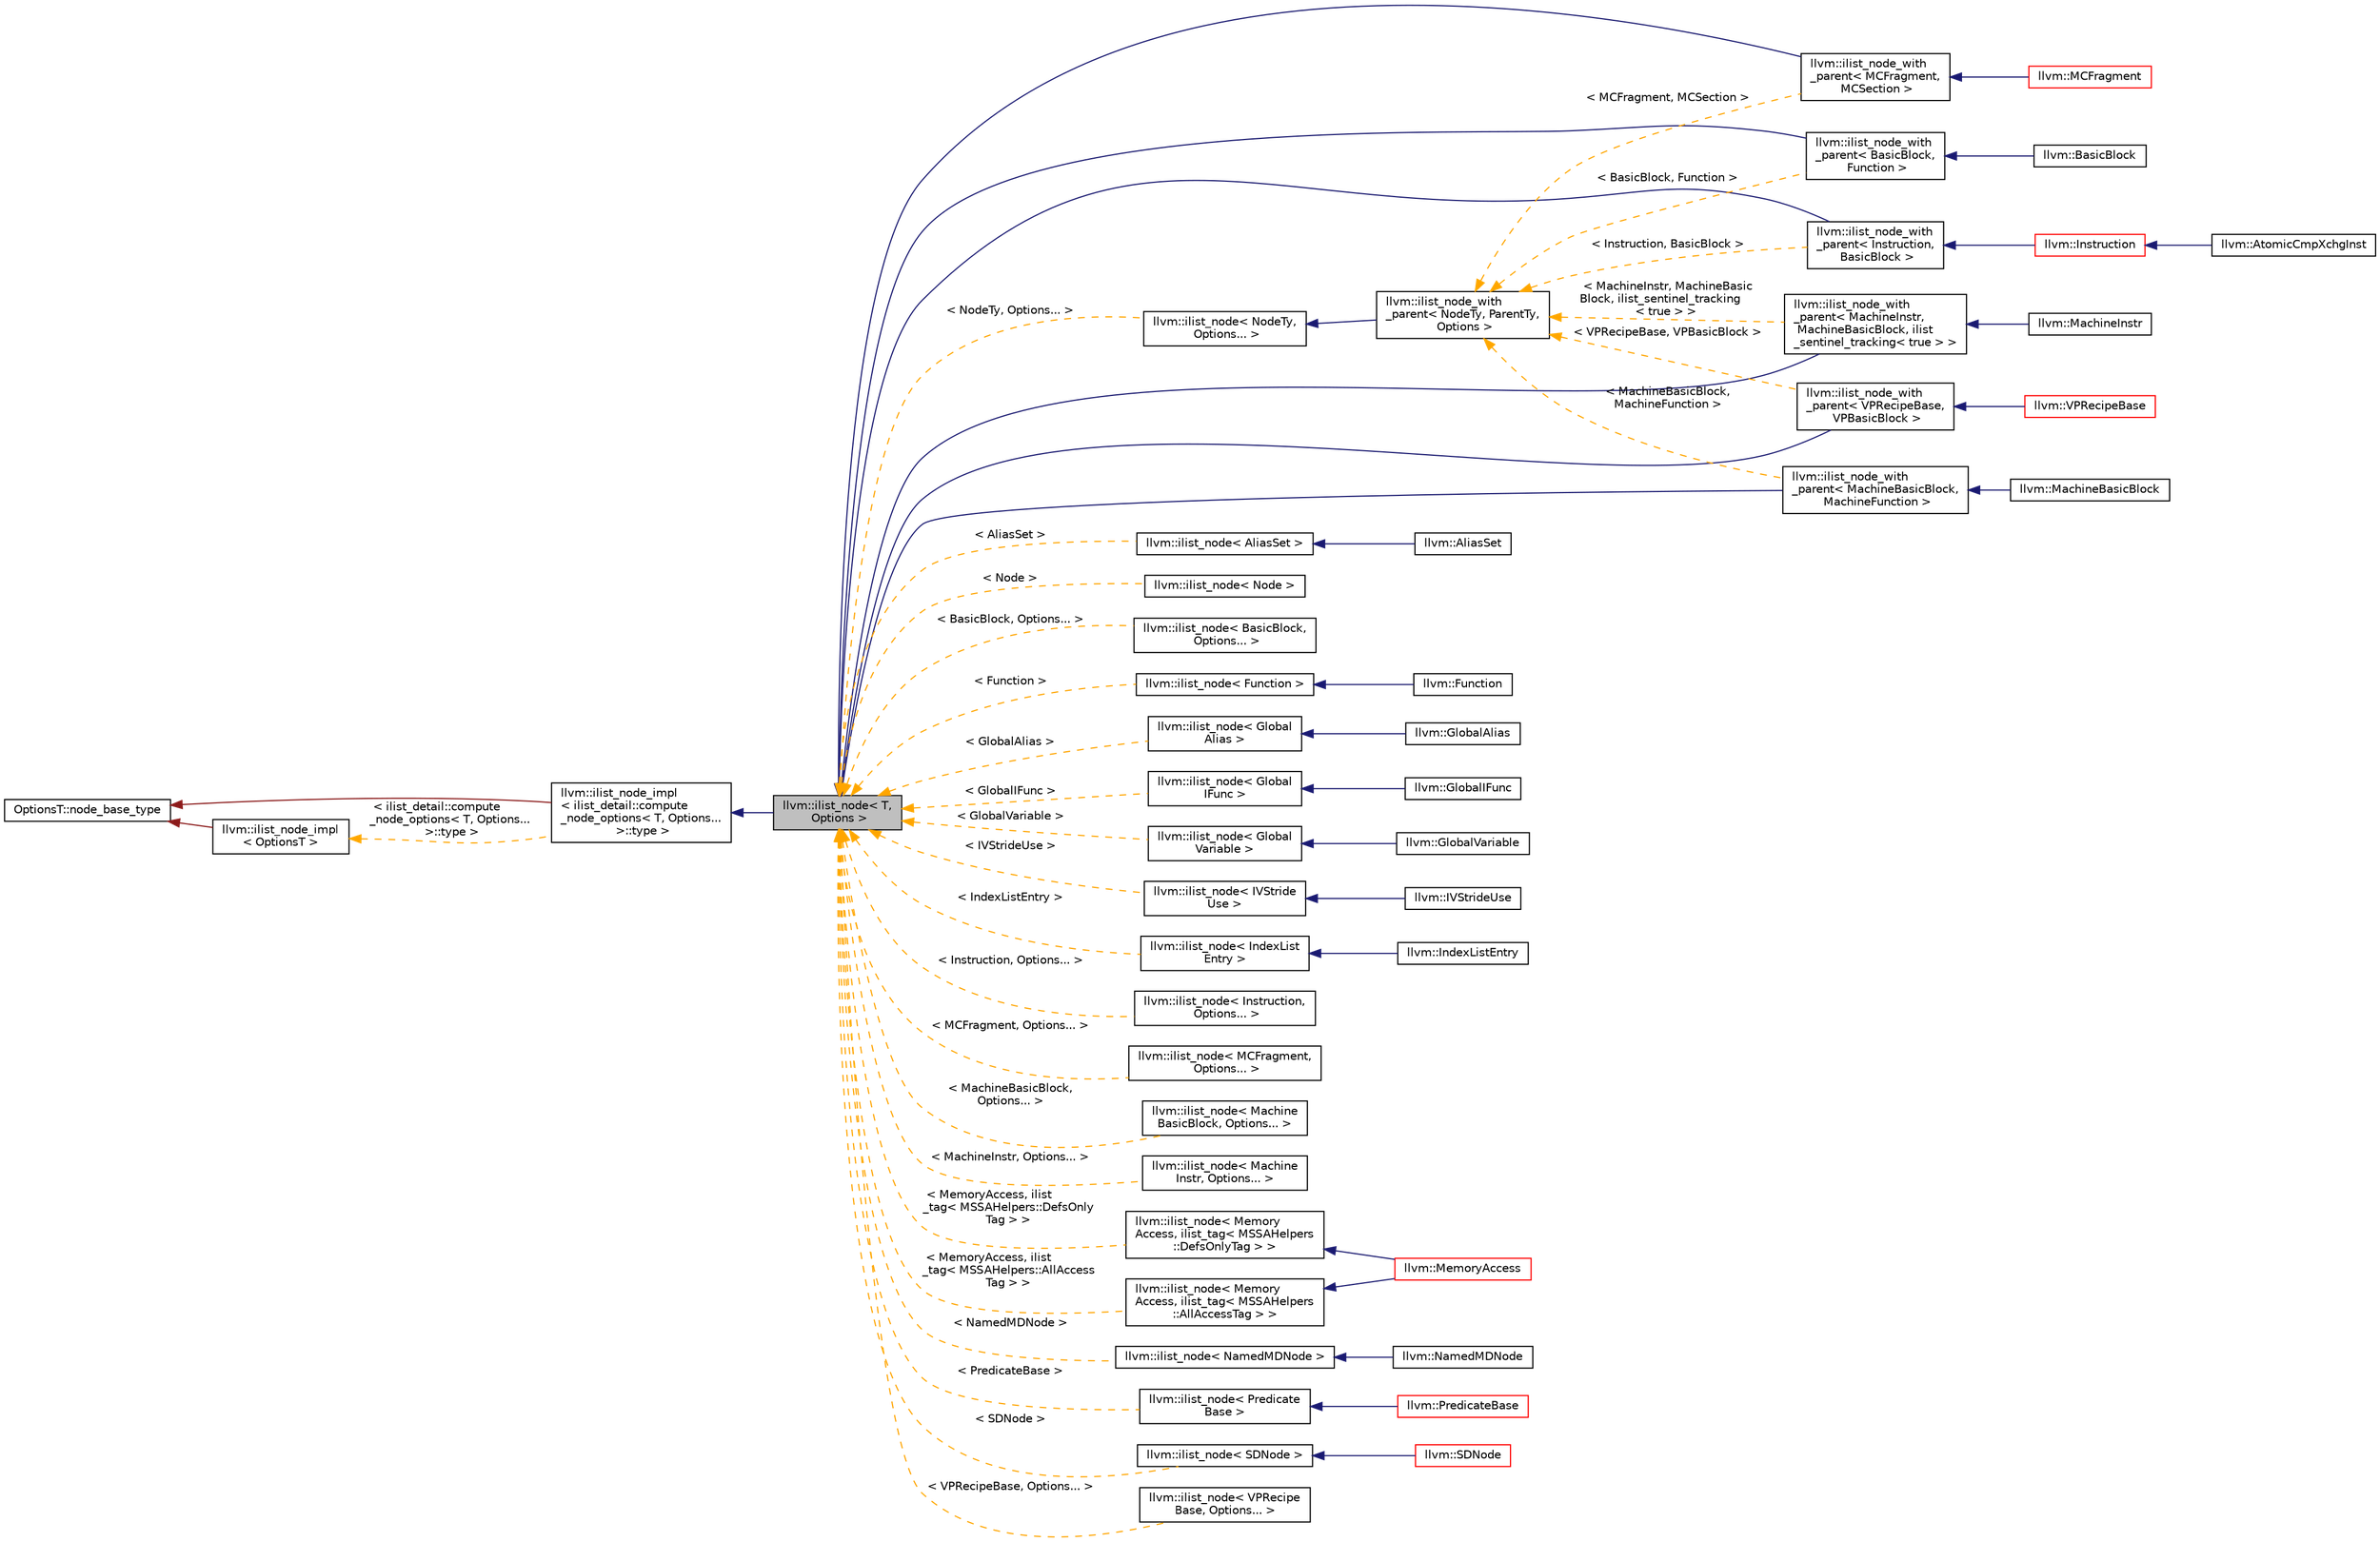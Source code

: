 digraph "llvm::ilist_node&lt; T, Options &gt;"
{
 // LATEX_PDF_SIZE
  bgcolor="transparent";
  edge [fontname="Helvetica",fontsize="10",labelfontname="Helvetica",labelfontsize="10"];
  node [fontname="Helvetica",fontsize="10",shape="box"];
  rankdir="LR";
  Node1 [label="llvm::ilist_node\< T,\l Options \>",height=0.2,width=0.4,color="black", fillcolor="grey75", style="filled", fontcolor="black",tooltip=" "];
  Node2 -> Node1 [dir="back",color="midnightblue",fontsize="10",style="solid",fontname="Helvetica"];
  Node2 [label="llvm::ilist_node_impl\l\< ilist_detail::compute\l_node_options\< T, Options...\l \>::type \>",height=0.2,width=0.4,color="black",URL="$classllvm_1_1ilist__node__impl.html",tooltip=" "];
  Node3 -> Node2 [dir="back",color="firebrick4",fontsize="10",style="solid",fontname="Helvetica"];
  Node3 [label="OptionsT::node_base_type",height=0.2,width=0.4,color="black",tooltip=" "];
  Node4 -> Node2 [dir="back",color="orange",fontsize="10",style="dashed",label=" \< ilist_detail::compute\l_node_options\< T, Options...\l \>::type \>" ,fontname="Helvetica"];
  Node4 [label="llvm::ilist_node_impl\l\< OptionsT \>",height=0.2,width=0.4,color="black",URL="$classllvm_1_1ilist__node__impl.html",tooltip="Implementation for an ilist node."];
  Node3 -> Node4 [dir="back",color="firebrick4",fontsize="10",style="solid",fontname="Helvetica"];
  Node1 -> Node5 [dir="back",color="midnightblue",fontsize="10",style="solid",fontname="Helvetica"];
  Node5 [label="llvm::ilist_node_with\l_parent\< BasicBlock,\l Function \>",height=0.2,width=0.4,color="black",URL="$classllvm_1_1ilist__node__with__parent.html",tooltip=" "];
  Node5 -> Node6 [dir="back",color="midnightblue",fontsize="10",style="solid",fontname="Helvetica"];
  Node6 [label="llvm::BasicBlock",height=0.2,width=0.4,color="black",URL="$classllvm_1_1BasicBlock.html",tooltip="LLVM Basic Block Representation."];
  Node1 -> Node7 [dir="back",color="midnightblue",fontsize="10",style="solid",fontname="Helvetica"];
  Node7 [label="llvm::ilist_node_with\l_parent\< Instruction,\l BasicBlock \>",height=0.2,width=0.4,color="black",URL="$classllvm_1_1ilist__node__with__parent.html",tooltip=" "];
  Node7 -> Node8 [dir="back",color="midnightblue",fontsize="10",style="solid",fontname="Helvetica"];
  Node8 [label="llvm::Instruction",height=0.2,width=0.4,color="red",URL="$classllvm_1_1Instruction.html",tooltip=" "];
  Node8 -> Node9 [dir="back",color="midnightblue",fontsize="10",style="solid",fontname="Helvetica"];
  Node9 [label="llvm::AtomicCmpXchgInst",height=0.2,width=0.4,color="black",URL="$classllvm_1_1AtomicCmpXchgInst.html",tooltip="An instruction that atomically checks whether a specified value is in a memory location,..."];
  Node1 -> Node117 [dir="back",color="midnightblue",fontsize="10",style="solid",fontname="Helvetica"];
  Node117 [label="llvm::ilist_node_with\l_parent\< MCFragment,\l MCSection \>",height=0.2,width=0.4,color="black",URL="$classllvm_1_1ilist__node__with__parent.html",tooltip=" "];
  Node117 -> Node118 [dir="back",color="midnightblue",fontsize="10",style="solid",fontname="Helvetica"];
  Node118 [label="llvm::MCFragment",height=0.2,width=0.4,color="red",URL="$classllvm_1_1MCFragment.html",tooltip=" "];
  Node1 -> Node139 [dir="back",color="midnightblue",fontsize="10",style="solid",fontname="Helvetica"];
  Node139 [label="llvm::ilist_node_with\l_parent\< MachineBasicBlock,\l MachineFunction \>",height=0.2,width=0.4,color="black",URL="$classllvm_1_1ilist__node__with__parent.html",tooltip=" "];
  Node139 -> Node140 [dir="back",color="midnightblue",fontsize="10",style="solid",fontname="Helvetica"];
  Node140 [label="llvm::MachineBasicBlock",height=0.2,width=0.4,color="black",URL="$classllvm_1_1MachineBasicBlock.html",tooltip=" "];
  Node1 -> Node141 [dir="back",color="midnightblue",fontsize="10",style="solid",fontname="Helvetica"];
  Node141 [label="llvm::ilist_node_with\l_parent\< MachineInstr,\l MachineBasicBlock, ilist\l_sentinel_tracking\< true \> \>",height=0.2,width=0.4,color="black",URL="$classllvm_1_1ilist__node__with__parent.html",tooltip=" "];
  Node141 -> Node142 [dir="back",color="midnightblue",fontsize="10",style="solid",fontname="Helvetica"];
  Node142 [label="llvm::MachineInstr",height=0.2,width=0.4,color="black",URL="$classllvm_1_1MachineInstr.html",tooltip="Representation of each machine instruction."];
  Node1 -> Node143 [dir="back",color="midnightblue",fontsize="10",style="solid",fontname="Helvetica"];
  Node143 [label="llvm::ilist_node_with\l_parent\< VPRecipeBase,\l VPBasicBlock \>",height=0.2,width=0.4,color="black",URL="$classllvm_1_1ilist__node__with__parent.html",tooltip=" "];
  Node143 -> Node144 [dir="back",color="midnightblue",fontsize="10",style="solid",fontname="Helvetica"];
  Node144 [label="llvm::VPRecipeBase",height=0.2,width=0.4,color="red",URL="$classllvm_1_1VPRecipeBase.html",tooltip="VPRecipeBase is a base class modeling a sequence of one or more output IR instructions."];
  Node1 -> Node155 [dir="back",color="orange",fontsize="10",style="dashed",label=" \< AliasSet \>" ,fontname="Helvetica"];
  Node155 [label="llvm::ilist_node\< AliasSet \>",height=0.2,width=0.4,color="black",URL="$classllvm_1_1ilist__node.html",tooltip=" "];
  Node155 -> Node156 [dir="back",color="midnightblue",fontsize="10",style="solid",fontname="Helvetica"];
  Node156 [label="llvm::AliasSet",height=0.2,width=0.4,color="black",URL="$classllvm_1_1AliasSet.html",tooltip=" "];
  Node1 -> Node157 [dir="back",color="orange",fontsize="10",style="dashed",label=" \< Node \>" ,fontname="Helvetica"];
  Node157 [label="llvm::ilist_node\< Node \>",height=0.2,width=0.4,color="black",URL="$classllvm_1_1ilist__node.html",tooltip=" "];
  Node1 -> Node158 [dir="back",color="orange",fontsize="10",style="dashed",label=" \< BasicBlock, Options... \>" ,fontname="Helvetica"];
  Node158 [label="llvm::ilist_node\< BasicBlock,\l Options... \>",height=0.2,width=0.4,color="black",URL="$classllvm_1_1ilist__node.html",tooltip=" "];
  Node1 -> Node159 [dir="back",color="orange",fontsize="10",style="dashed",label=" \< Function \>" ,fontname="Helvetica"];
  Node159 [label="llvm::ilist_node\< Function \>",height=0.2,width=0.4,color="black",URL="$classllvm_1_1ilist__node.html",tooltip=" "];
  Node159 -> Node160 [dir="back",color="midnightblue",fontsize="10",style="solid",fontname="Helvetica"];
  Node160 [label="llvm::Function",height=0.2,width=0.4,color="black",URL="$classllvm_1_1Function.html",tooltip=" "];
  Node1 -> Node161 [dir="back",color="orange",fontsize="10",style="dashed",label=" \< GlobalAlias \>" ,fontname="Helvetica"];
  Node161 [label="llvm::ilist_node\< Global\lAlias \>",height=0.2,width=0.4,color="black",URL="$classllvm_1_1ilist__node.html",tooltip=" "];
  Node161 -> Node162 [dir="back",color="midnightblue",fontsize="10",style="solid",fontname="Helvetica"];
  Node162 [label="llvm::GlobalAlias",height=0.2,width=0.4,color="black",URL="$classllvm_1_1GlobalAlias.html",tooltip=" "];
  Node1 -> Node163 [dir="back",color="orange",fontsize="10",style="dashed",label=" \< GlobalIFunc \>" ,fontname="Helvetica"];
  Node163 [label="llvm::ilist_node\< Global\lIFunc \>",height=0.2,width=0.4,color="black",URL="$classllvm_1_1ilist__node.html",tooltip=" "];
  Node163 -> Node164 [dir="back",color="midnightblue",fontsize="10",style="solid",fontname="Helvetica"];
  Node164 [label="llvm::GlobalIFunc",height=0.2,width=0.4,color="black",URL="$classllvm_1_1GlobalIFunc.html",tooltip=" "];
  Node1 -> Node165 [dir="back",color="orange",fontsize="10",style="dashed",label=" \< GlobalVariable \>" ,fontname="Helvetica"];
  Node165 [label="llvm::ilist_node\< Global\lVariable \>",height=0.2,width=0.4,color="black",URL="$classllvm_1_1ilist__node.html",tooltip=" "];
  Node165 -> Node166 [dir="back",color="midnightblue",fontsize="10",style="solid",fontname="Helvetica"];
  Node166 [label="llvm::GlobalVariable",height=0.2,width=0.4,color="black",URL="$classllvm_1_1GlobalVariable.html",tooltip=" "];
  Node1 -> Node167 [dir="back",color="orange",fontsize="10",style="dashed",label=" \< IVStrideUse \>" ,fontname="Helvetica"];
  Node167 [label="llvm::ilist_node\< IVStride\lUse \>",height=0.2,width=0.4,color="black",URL="$classllvm_1_1ilist__node.html",tooltip=" "];
  Node167 -> Node168 [dir="back",color="midnightblue",fontsize="10",style="solid",fontname="Helvetica"];
  Node168 [label="llvm::IVStrideUse",height=0.2,width=0.4,color="black",URL="$classllvm_1_1IVStrideUse.html",tooltip="IVStrideUse - Keep track of one use of a strided induction variable."];
  Node1 -> Node169 [dir="back",color="orange",fontsize="10",style="dashed",label=" \< IndexListEntry \>" ,fontname="Helvetica"];
  Node169 [label="llvm::ilist_node\< IndexList\lEntry \>",height=0.2,width=0.4,color="black",URL="$classllvm_1_1ilist__node.html",tooltip=" "];
  Node169 -> Node170 [dir="back",color="midnightblue",fontsize="10",style="solid",fontname="Helvetica"];
  Node170 [label="llvm::IndexListEntry",height=0.2,width=0.4,color="black",URL="$classllvm_1_1IndexListEntry.html",tooltip="This class represents an entry in the slot index list held in the SlotIndexes pass."];
  Node1 -> Node171 [dir="back",color="orange",fontsize="10",style="dashed",label=" \< Instruction, Options... \>" ,fontname="Helvetica"];
  Node171 [label="llvm::ilist_node\< Instruction,\l Options... \>",height=0.2,width=0.4,color="black",URL="$classllvm_1_1ilist__node.html",tooltip=" "];
  Node1 -> Node172 [dir="back",color="orange",fontsize="10",style="dashed",label=" \< MCFragment, Options... \>" ,fontname="Helvetica"];
  Node172 [label="llvm::ilist_node\< MCFragment,\l Options... \>",height=0.2,width=0.4,color="black",URL="$classllvm_1_1ilist__node.html",tooltip=" "];
  Node1 -> Node173 [dir="back",color="orange",fontsize="10",style="dashed",label=" \< MachineBasicBlock,\l Options... \>" ,fontname="Helvetica"];
  Node173 [label="llvm::ilist_node\< Machine\lBasicBlock, Options... \>",height=0.2,width=0.4,color="black",URL="$classllvm_1_1ilist__node.html",tooltip=" "];
  Node1 -> Node174 [dir="back",color="orange",fontsize="10",style="dashed",label=" \< MachineInstr, Options... \>" ,fontname="Helvetica"];
  Node174 [label="llvm::ilist_node\< Machine\lInstr, Options... \>",height=0.2,width=0.4,color="black",URL="$classllvm_1_1ilist__node.html",tooltip=" "];
  Node1 -> Node175 [dir="back",color="orange",fontsize="10",style="dashed",label=" \< MemoryAccess, ilist\l_tag\< MSSAHelpers::AllAccess\lTag \> \>" ,fontname="Helvetica"];
  Node175 [label="llvm::ilist_node\< Memory\lAccess, ilist_tag\< MSSAHelpers\l::AllAccessTag \> \>",height=0.2,width=0.4,color="black",URL="$classllvm_1_1ilist__node.html",tooltip=" "];
  Node175 -> Node176 [dir="back",color="midnightblue",fontsize="10",style="solid",fontname="Helvetica"];
  Node176 [label="llvm::MemoryAccess",height=0.2,width=0.4,color="red",URL="$classllvm_1_1MemoryAccess.html",tooltip=" "];
  Node1 -> Node181 [dir="back",color="orange",fontsize="10",style="dashed",label=" \< MemoryAccess, ilist\l_tag\< MSSAHelpers::DefsOnly\lTag \> \>" ,fontname="Helvetica"];
  Node181 [label="llvm::ilist_node\< Memory\lAccess, ilist_tag\< MSSAHelpers\l::DefsOnlyTag \> \>",height=0.2,width=0.4,color="black",URL="$classllvm_1_1ilist__node.html",tooltip=" "];
  Node181 -> Node176 [dir="back",color="midnightblue",fontsize="10",style="solid",fontname="Helvetica"];
  Node1 -> Node182 [dir="back",color="orange",fontsize="10",style="dashed",label=" \< NamedMDNode \>" ,fontname="Helvetica"];
  Node182 [label="llvm::ilist_node\< NamedMDNode \>",height=0.2,width=0.4,color="black",URL="$classllvm_1_1ilist__node.html",tooltip=" "];
  Node182 -> Node183 [dir="back",color="midnightblue",fontsize="10",style="solid",fontname="Helvetica"];
  Node183 [label="llvm::NamedMDNode",height=0.2,width=0.4,color="black",URL="$classllvm_1_1NamedMDNode.html",tooltip="A tuple of MDNodes."];
  Node1 -> Node184 [dir="back",color="orange",fontsize="10",style="dashed",label=" \< PredicateBase \>" ,fontname="Helvetica"];
  Node184 [label="llvm::ilist_node\< Predicate\lBase \>",height=0.2,width=0.4,color="black",URL="$classllvm_1_1ilist__node.html",tooltip=" "];
  Node184 -> Node185 [dir="back",color="midnightblue",fontsize="10",style="solid",fontname="Helvetica"];
  Node185 [label="llvm::PredicateBase",height=0.2,width=0.4,color="red",URL="$classllvm_1_1PredicateBase.html",tooltip=" "];
  Node1 -> Node191 [dir="back",color="orange",fontsize="10",style="dashed",label=" \< SDNode \>" ,fontname="Helvetica"];
  Node191 [label="llvm::ilist_node\< SDNode \>",height=0.2,width=0.4,color="black",URL="$classllvm_1_1ilist__node.html",tooltip=" "];
  Node191 -> Node192 [dir="back",color="midnightblue",fontsize="10",style="solid",fontname="Helvetica"];
  Node192 [label="llvm::SDNode",height=0.2,width=0.4,color="red",URL="$classllvm_1_1SDNode.html",tooltip="Represents one node in the SelectionDAG."];
  Node1 -> Node238 [dir="back",color="orange",fontsize="10",style="dashed",label=" \< VPRecipeBase, Options... \>" ,fontname="Helvetica"];
  Node238 [label="llvm::ilist_node\< VPRecipe\lBase, Options... \>",height=0.2,width=0.4,color="black",URL="$classllvm_1_1ilist__node.html",tooltip=" "];
  Node1 -> Node239 [dir="back",color="orange",fontsize="10",style="dashed",label=" \< NodeTy, Options... \>" ,fontname="Helvetica"];
  Node239 [label="llvm::ilist_node\< NodeTy,\l Options... \>",height=0.2,width=0.4,color="black",URL="$classllvm_1_1ilist__node.html",tooltip=" "];
  Node239 -> Node240 [dir="back",color="midnightblue",fontsize="10",style="solid",fontname="Helvetica"];
  Node240 [label="llvm::ilist_node_with\l_parent\< NodeTy, ParentTy,\l Options \>",height=0.2,width=0.4,color="black",URL="$classllvm_1_1ilist__node__with__parent.html",tooltip="An ilist node that can access its parent list."];
  Node240 -> Node5 [dir="back",color="orange",fontsize="10",style="dashed",label=" \< BasicBlock, Function \>" ,fontname="Helvetica"];
  Node240 -> Node7 [dir="back",color="orange",fontsize="10",style="dashed",label=" \< Instruction, BasicBlock \>" ,fontname="Helvetica"];
  Node240 -> Node117 [dir="back",color="orange",fontsize="10",style="dashed",label=" \< MCFragment, MCSection \>" ,fontname="Helvetica"];
  Node240 -> Node139 [dir="back",color="orange",fontsize="10",style="dashed",label=" \< MachineBasicBlock,\l MachineFunction \>" ,fontname="Helvetica"];
  Node240 -> Node141 [dir="back",color="orange",fontsize="10",style="dashed",label=" \< MachineInstr, MachineBasic\lBlock, ilist_sentinel_tracking\l\< true \> \>" ,fontname="Helvetica"];
  Node240 -> Node143 [dir="back",color="orange",fontsize="10",style="dashed",label=" \< VPRecipeBase, VPBasicBlock \>" ,fontname="Helvetica"];
}
